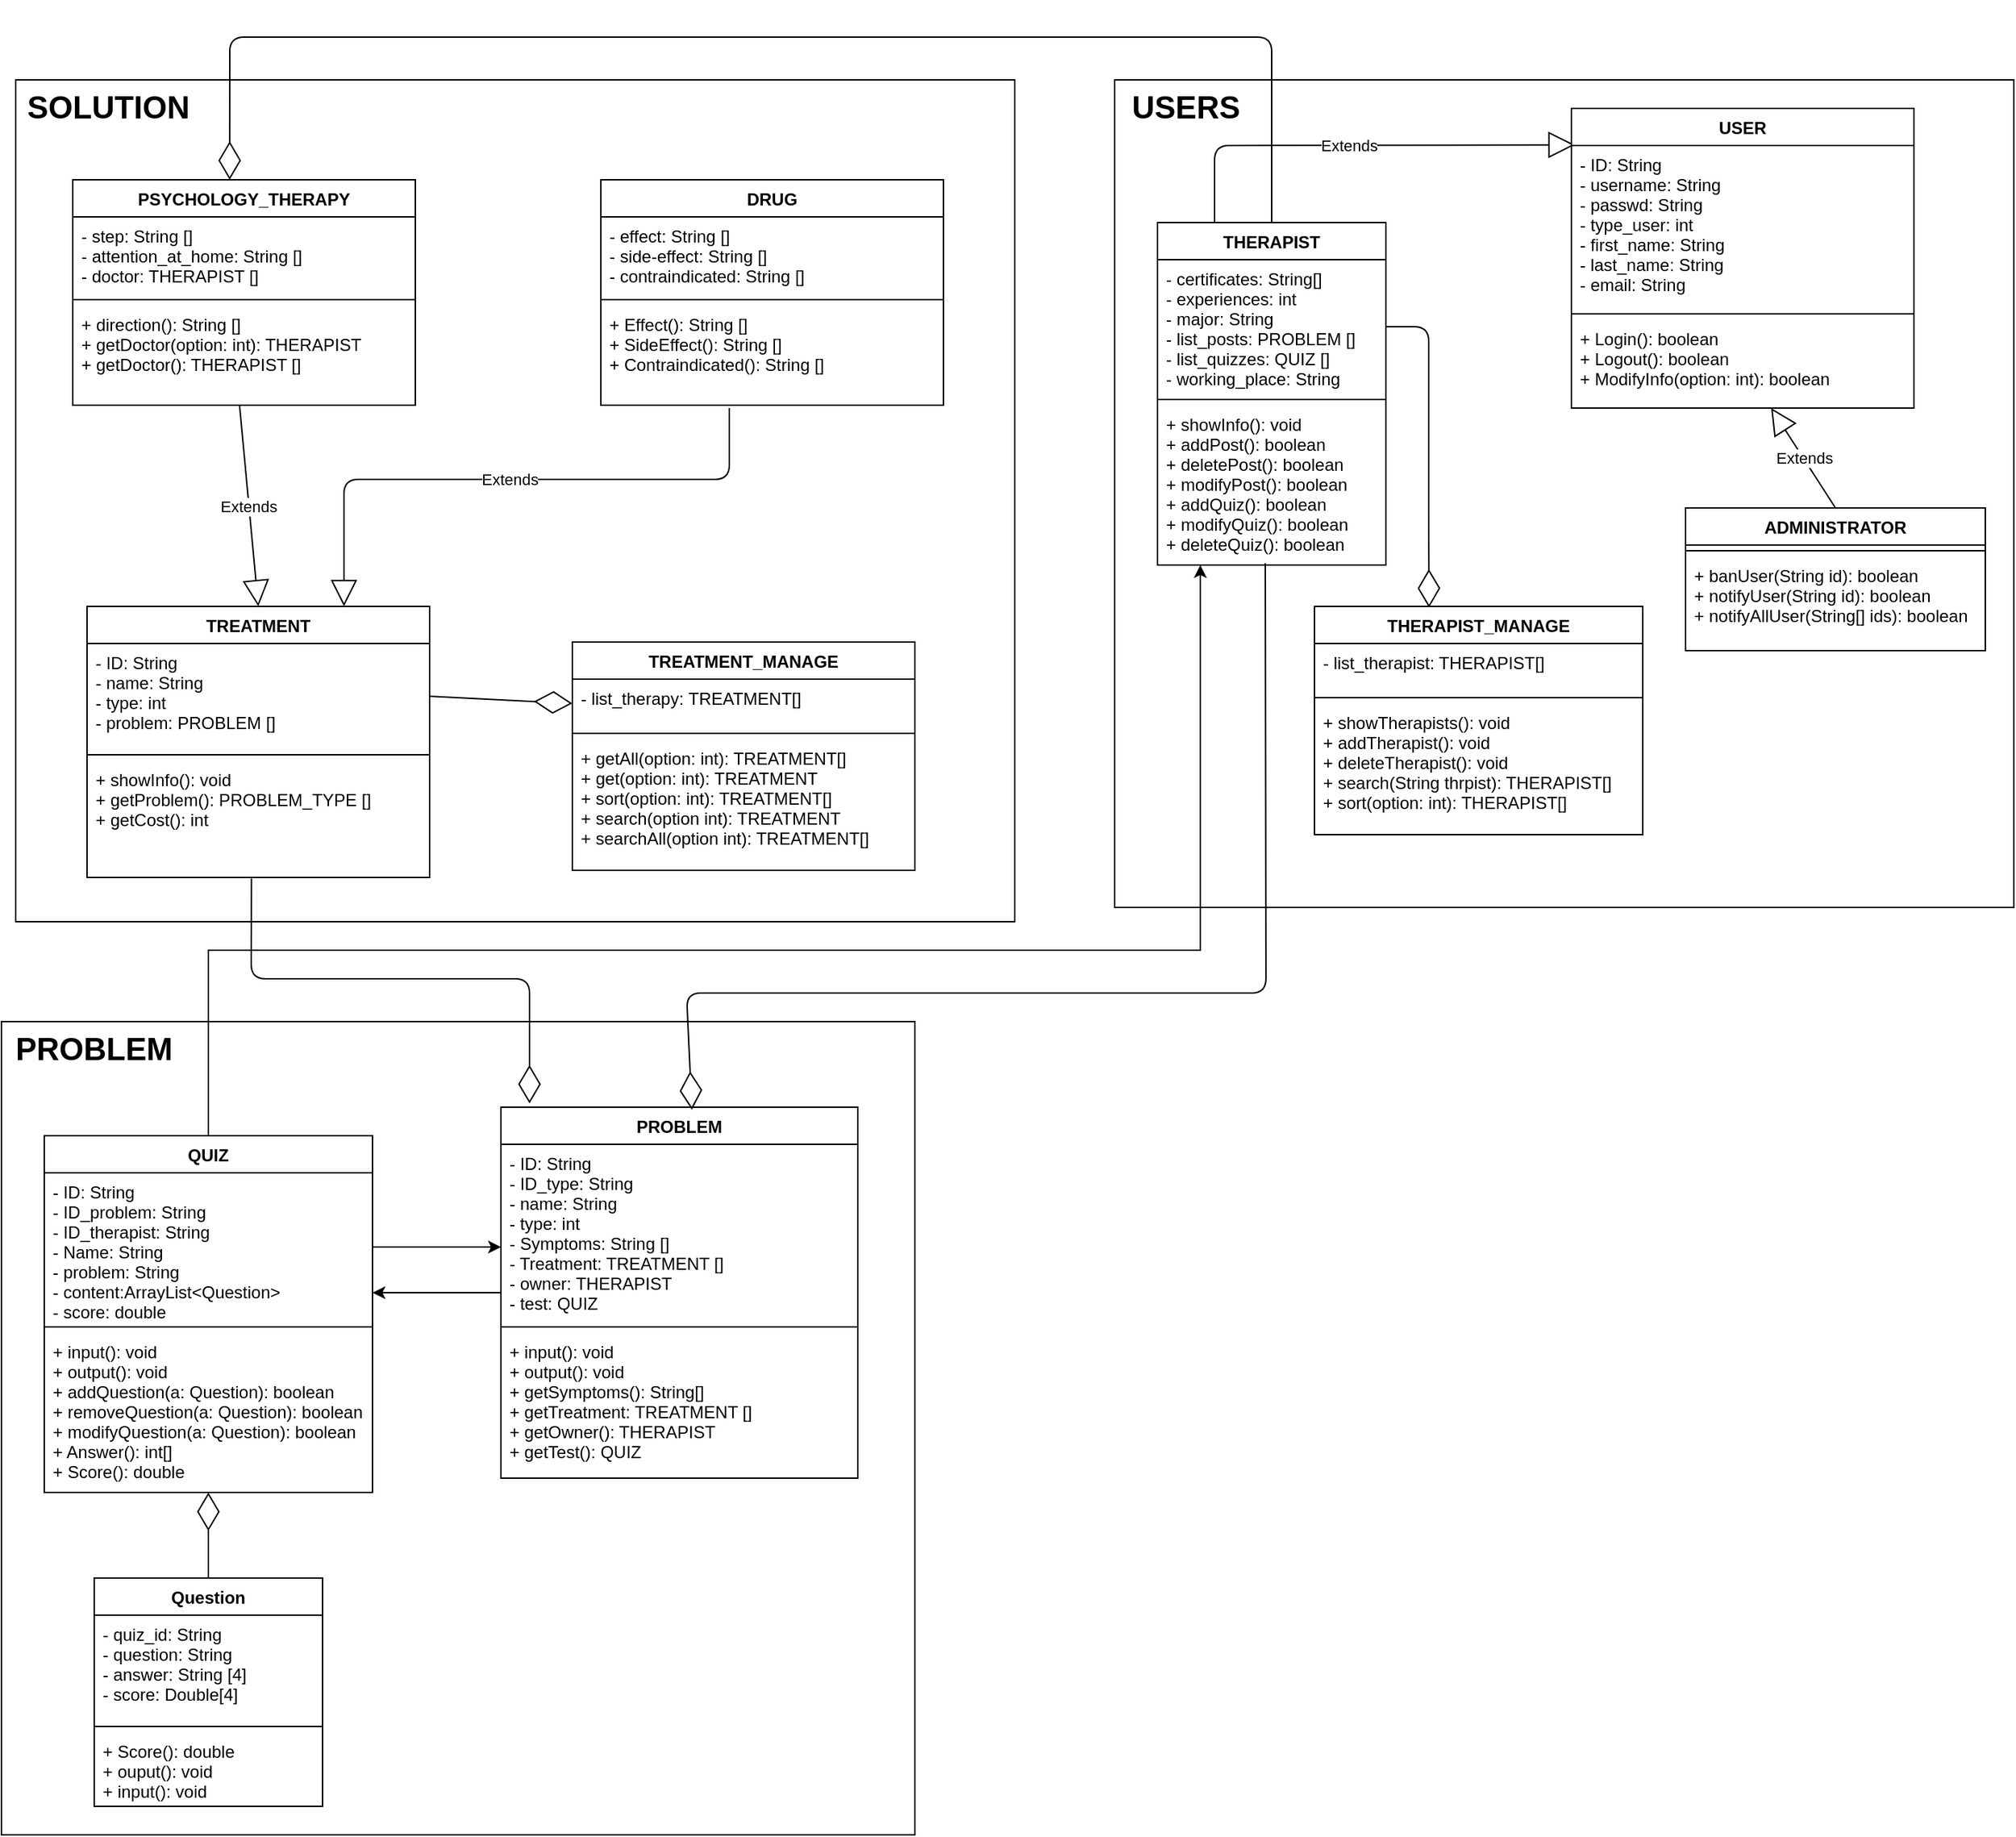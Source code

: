 <mxfile version="14.4.7" type="device"><diagram id="2wFxA05trV7IVHbEBfnq" name="Page-1"><mxGraphModel dx="2225" dy="1428" grid="1" gridSize="10" guides="1" tooltips="1" connect="1" arrows="1" fold="1" page="1" pageScale="1" pageWidth="1169" pageHeight="827" math="0" shadow="0"><root><mxCell id="0"/><mxCell id="1" parent="0"/><mxCell id="MoEqX-wjUPhCS5i4hQa_-6" value="" style="shape=folder;fontStyle=1;spacingTop=10;tabWidth=60;tabHeight=0;tabPosition=left;html=1;" parent="1" vertex="1"><mxGeometry x="-220" y="20" width="630" height="580" as="geometry"/></mxCell><mxCell id="MoEqX-wjUPhCS5i4hQa_-12" value="Extends" style="endArrow=block;endSize=16;endFill=0;html=1;entryX=0.01;entryY=-0.004;entryDx=0;entryDy=0;exitX=0.25;exitY=0;exitDx=0;exitDy=0;entryPerimeter=0;" parent="1" source="MoEqX-wjUPhCS5i4hQa_-7" target="MoEqX-wjUPhCS5i4hQa_-3" edge="1"><mxGeometry x="-0.03" width="160" relative="1" as="geometry"><mxPoint x="80" y="290" as="sourcePoint"/><mxPoint x="540" y="260" as="targetPoint"/><Array as="points"><mxPoint x="-150" y="66"/></Array><mxPoint as="offset"/></mxGeometry></mxCell><mxCell id="MoEqX-wjUPhCS5i4hQa_-2" value="USER" style="swimlane;fontStyle=1;align=center;verticalAlign=top;childLayout=stackLayout;horizontal=1;startSize=26;horizontalStack=0;resizeParent=1;resizeParentMax=0;resizeLast=0;collapsible=1;marginBottom=0;" parent="1" vertex="1"><mxGeometry x="100" y="40" width="240" height="210" as="geometry"><mxRectangle x="70" y="120" width="70" height="26" as="alternateBounds"/></mxGeometry></mxCell><mxCell id="MoEqX-wjUPhCS5i4hQa_-3" value="- ID: String&#10;- username: String&#10;- passwd: String&#10;- type_user: int&#10;- first_name: String&#10;- last_name: String&#10;- email: String" style="text;align=left;verticalAlign=top;spacingLeft=4;spacingRight=4;overflow=hidden;rotatable=0;points=[[0,0.5],[1,0.5]];portConstraint=eastwest;" parent="MoEqX-wjUPhCS5i4hQa_-2" vertex="1"><mxGeometry y="26" width="240" height="114" as="geometry"/></mxCell><mxCell id="MoEqX-wjUPhCS5i4hQa_-4" value="" style="line;strokeWidth=1;fillColor=none;align=left;verticalAlign=middle;spacingTop=-1;spacingLeft=3;spacingRight=3;rotatable=0;labelPosition=right;points=[];portConstraint=eastwest;" parent="MoEqX-wjUPhCS5i4hQa_-2" vertex="1"><mxGeometry y="140" width="240" height="8" as="geometry"/></mxCell><mxCell id="MoEqX-wjUPhCS5i4hQa_-5" value="+ Login(): boolean&#10;+ Logout(): boolean&#10;+ ModifyInfo(option: int): boolean" style="text;strokeColor=none;fillColor=none;align=left;verticalAlign=top;spacingLeft=4;spacingRight=4;overflow=hidden;rotatable=0;points=[[0,0.5],[1,0.5]];portConstraint=eastwest;" parent="MoEqX-wjUPhCS5i4hQa_-2" vertex="1"><mxGeometry y="148" width="240" height="62" as="geometry"/></mxCell><mxCell id="MoEqX-wjUPhCS5i4hQa_-26" value="" style="endArrow=diamondThin;endFill=0;endSize=24;html=1;exitX=1;exitY=0.5;exitDx=0;exitDy=0;entryX=0.349;entryY=0.005;entryDx=0;entryDy=0;entryPerimeter=0;" parent="1" source="MoEqX-wjUPhCS5i4hQa_-8" target="MoEqX-wjUPhCS5i4hQa_-20" edge="1"><mxGeometry width="160" relative="1" as="geometry"><mxPoint x="380" y="530" as="sourcePoint"/><mxPoint x="540" y="530" as="targetPoint"/><Array as="points"><mxPoint y="193"/><mxPoint y="330"/></Array></mxGeometry></mxCell><mxCell id="MoEqX-wjUPhCS5i4hQa_-7" value="THERAPIST" style="swimlane;fontStyle=1;align=center;verticalAlign=top;childLayout=stackLayout;horizontal=1;startSize=26;horizontalStack=0;resizeParent=1;resizeParentMax=0;resizeLast=0;collapsible=1;marginBottom=0;" parent="1" vertex="1"><mxGeometry x="-190" y="120" width="160" height="240" as="geometry"><mxRectangle x="70" y="120" width="70" height="26" as="alternateBounds"/></mxGeometry></mxCell><mxCell id="MoEqX-wjUPhCS5i4hQa_-8" value="- certificates: String[]&#10;- experiences: int&#10;- major: String&#10;- list_posts: PROBLEM []&#10;- list_quizzes: QUIZ []&#10;- working_place: String" style="text;strokeColor=none;fillColor=none;align=left;verticalAlign=top;spacingLeft=4;spacingRight=4;overflow=hidden;rotatable=0;points=[[0,0.5],[1,0.5]];portConstraint=eastwest;" parent="MoEqX-wjUPhCS5i4hQa_-7" vertex="1"><mxGeometry y="26" width="160" height="94" as="geometry"/></mxCell><mxCell id="MoEqX-wjUPhCS5i4hQa_-9" value="" style="line;strokeWidth=1;fillColor=none;align=left;verticalAlign=middle;spacingTop=-1;spacingLeft=3;spacingRight=3;rotatable=0;labelPosition=right;points=[];portConstraint=eastwest;" parent="MoEqX-wjUPhCS5i4hQa_-7" vertex="1"><mxGeometry y="120" width="160" height="8" as="geometry"/></mxCell><mxCell id="MoEqX-wjUPhCS5i4hQa_-10" value="+ showInfo(): void&#10;+ addPost(): boolean&#10;+ deletePost(): boolean&#10;+ modifyPost(): boolean&#10;+ addQuiz(): boolean&#10;+ modifyQuiz(): boolean&#10;+ deleteQuiz(): boolean" style="text;strokeColor=none;fillColor=none;align=left;verticalAlign=top;spacingLeft=4;spacingRight=4;overflow=hidden;rotatable=0;points=[[0,0.5],[1,0.5]];portConstraint=eastwest;" parent="MoEqX-wjUPhCS5i4hQa_-7" vertex="1"><mxGeometry y="128" width="160" height="112" as="geometry"/></mxCell><mxCell id="MoEqX-wjUPhCS5i4hQa_-20" value="THERAPIST_MANAGE" style="swimlane;fontStyle=1;align=center;verticalAlign=top;childLayout=stackLayout;horizontal=1;startSize=26;horizontalStack=0;resizeParent=1;resizeParentMax=0;resizeLast=0;collapsible=1;marginBottom=0;" parent="1" vertex="1"><mxGeometry x="-80" y="389" width="230" height="160" as="geometry"><mxRectangle x="70" y="120" width="70" height="26" as="alternateBounds"/></mxGeometry></mxCell><mxCell id="MoEqX-wjUPhCS5i4hQa_-21" value="- list_therapist: THERAPIST[]" style="text;strokeColor=none;fillColor=none;align=left;verticalAlign=top;spacingLeft=4;spacingRight=4;overflow=hidden;rotatable=0;points=[[0,0.5],[1,0.5]];portConstraint=eastwest;" parent="MoEqX-wjUPhCS5i4hQa_-20" vertex="1"><mxGeometry y="26" width="230" height="34" as="geometry"/></mxCell><mxCell id="MoEqX-wjUPhCS5i4hQa_-22" value="" style="line;strokeWidth=1;fillColor=none;align=left;verticalAlign=middle;spacingTop=-1;spacingLeft=3;spacingRight=3;rotatable=0;labelPosition=right;points=[];portConstraint=eastwest;" parent="MoEqX-wjUPhCS5i4hQa_-20" vertex="1"><mxGeometry y="60" width="230" height="8" as="geometry"/></mxCell><mxCell id="MoEqX-wjUPhCS5i4hQa_-23" value="+ showTherapists(): void&#10;+ addTherapist(): void&#10;+ deleteTherapist(): void&#10;+ search(String thrpist): THERAPIST[]&#10;+ sort(option: int): THERAPIST[]" style="text;strokeColor=none;fillColor=none;align=left;verticalAlign=top;spacingLeft=4;spacingRight=4;overflow=hidden;rotatable=0;points=[[0,0.5],[1,0.5]];portConstraint=eastwest;" parent="MoEqX-wjUPhCS5i4hQa_-20" vertex="1"><mxGeometry y="68" width="230" height="92" as="geometry"/></mxCell><mxCell id="MoEqX-wjUPhCS5i4hQa_-13" value="ADMINISTRATOR" style="swimlane;fontStyle=1;align=center;verticalAlign=top;childLayout=stackLayout;horizontal=1;startSize=26;horizontalStack=0;resizeParent=1;resizeParentMax=0;resizeLast=0;collapsible=1;marginBottom=0;" parent="1" vertex="1"><mxGeometry x="180" y="320" width="210" height="100" as="geometry"><mxRectangle x="70" y="120" width="70" height="26" as="alternateBounds"/></mxGeometry></mxCell><mxCell id="MoEqX-wjUPhCS5i4hQa_-15" value="" style="line;strokeWidth=1;fillColor=none;align=left;verticalAlign=middle;spacingTop=-1;spacingLeft=3;spacingRight=3;rotatable=0;labelPosition=right;points=[];portConstraint=eastwest;" parent="MoEqX-wjUPhCS5i4hQa_-13" vertex="1"><mxGeometry y="26" width="210" height="8" as="geometry"/></mxCell><mxCell id="MoEqX-wjUPhCS5i4hQa_-16" value="+ banUser(String id): boolean&#10;+ notifyUser(String id): boolean&#10;+ notifyAllUser(String[] ids): boolean" style="text;strokeColor=none;fillColor=none;align=left;verticalAlign=top;spacingLeft=4;spacingRight=4;overflow=hidden;rotatable=0;points=[[0,0.5],[1,0.5]];portConstraint=eastwest;" parent="MoEqX-wjUPhCS5i4hQa_-13" vertex="1"><mxGeometry y="34" width="210" height="66" as="geometry"/></mxCell><mxCell id="MoEqX-wjUPhCS5i4hQa_-30" value="Extends" style="endArrow=block;endSize=16;endFill=0;html=1;exitX=0.5;exitY=0;exitDx=0;exitDy=0;" parent="1" source="MoEqX-wjUPhCS5i4hQa_-13" target="MoEqX-wjUPhCS5i4hQa_-5" edge="1"><mxGeometry width="160" relative="1" as="geometry"><mxPoint x="30" y="340" as="sourcePoint"/><mxPoint x="190" y="340" as="targetPoint"/></mxGeometry></mxCell><mxCell id="MoEqX-wjUPhCS5i4hQa_-31" value="&lt;br&gt;" style="shape=folder;fontStyle=1;spacingTop=10;tabWidth=70;tabHeight=0;tabPosition=left;html=1;" parent="1" vertex="1"><mxGeometry x="-990" y="20" width="700" height="590" as="geometry"/></mxCell><mxCell id="MoEqX-wjUPhCS5i4hQa_-44" value="TREATMENT" style="swimlane;fontStyle=1;align=center;verticalAlign=top;childLayout=stackLayout;horizontal=1;startSize=26;horizontalStack=0;resizeParent=1;resizeParentMax=0;resizeLast=0;collapsible=1;marginBottom=0;" parent="1" vertex="1"><mxGeometry x="-940" y="389" width="240" height="190" as="geometry"><mxRectangle x="70" y="120" width="70" height="26" as="alternateBounds"/></mxGeometry></mxCell><mxCell id="MoEqX-wjUPhCS5i4hQa_-45" value="- ID: String&#10;- name: String&#10;- type: int&#10;- problem: PROBLEM []" style="text;align=left;verticalAlign=top;spacingLeft=4;spacingRight=4;overflow=hidden;rotatable=0;points=[[0,0.5],[1,0.5]];portConstraint=eastwest;" parent="MoEqX-wjUPhCS5i4hQa_-44" vertex="1"><mxGeometry y="26" width="240" height="74" as="geometry"/></mxCell><mxCell id="MoEqX-wjUPhCS5i4hQa_-46" value="" style="line;strokeWidth=1;fillColor=none;align=left;verticalAlign=middle;spacingTop=-1;spacingLeft=3;spacingRight=3;rotatable=0;labelPosition=right;points=[];portConstraint=eastwest;" parent="MoEqX-wjUPhCS5i4hQa_-44" vertex="1"><mxGeometry y="100" width="240" height="8" as="geometry"/></mxCell><mxCell id="MoEqX-wjUPhCS5i4hQa_-47" value="+ showInfo(): void&#10;+ getProblem(): PROBLEM_TYPE []&#10;+ getCost(): int" style="text;strokeColor=none;fillColor=none;align=left;verticalAlign=top;spacingLeft=4;spacingRight=4;overflow=hidden;rotatable=0;points=[[0,0.5],[1,0.5]];portConstraint=eastwest;" parent="MoEqX-wjUPhCS5i4hQa_-44" vertex="1"><mxGeometry y="108" width="240" height="82" as="geometry"/></mxCell><mxCell id="MoEqX-wjUPhCS5i4hQa_-48" value="TREATMENT_MANAGE" style="swimlane;fontStyle=1;align=center;verticalAlign=top;childLayout=stackLayout;horizontal=1;startSize=26;horizontalStack=0;resizeParent=1;resizeParentMax=0;resizeLast=0;collapsible=1;marginBottom=0;" parent="1" vertex="1"><mxGeometry x="-600" y="414" width="240" height="160" as="geometry"><mxRectangle x="70" y="120" width="70" height="26" as="alternateBounds"/></mxGeometry></mxCell><mxCell id="MoEqX-wjUPhCS5i4hQa_-49" value="- list_therapy: TREATMENT[]" style="text;align=left;verticalAlign=top;spacingLeft=4;spacingRight=4;overflow=hidden;rotatable=0;points=[[0,0.5],[1,0.5]];portConstraint=eastwest;fontStyle=0" parent="MoEqX-wjUPhCS5i4hQa_-48" vertex="1"><mxGeometry y="26" width="240" height="34" as="geometry"/></mxCell><mxCell id="MoEqX-wjUPhCS5i4hQa_-50" value="" style="line;strokeWidth=1;fillColor=none;align=left;verticalAlign=middle;spacingTop=-1;spacingLeft=3;spacingRight=3;rotatable=0;labelPosition=right;points=[];portConstraint=eastwest;" parent="MoEqX-wjUPhCS5i4hQa_-48" vertex="1"><mxGeometry y="60" width="240" height="8" as="geometry"/></mxCell><mxCell id="MoEqX-wjUPhCS5i4hQa_-51" value="+ getAll(option: int): TREATMENT[]&#10;+ get(option: int): TREATMENT&#10;+ sort(option: int): TREATMENT[]&#10;+ search(option int): TREATMENT&#10;+ searchAll(option int): TREATMENT[]" style="text;strokeColor=none;fillColor=none;align=left;verticalAlign=top;spacingLeft=4;spacingRight=4;overflow=hidden;rotatable=0;points=[[0,0.5],[1,0.5]];portConstraint=eastwest;" parent="MoEqX-wjUPhCS5i4hQa_-48" vertex="1"><mxGeometry y="68" width="240" height="92" as="geometry"/></mxCell><mxCell id="MoEqX-wjUPhCS5i4hQa_-59" value="PSYCHOLOGY_THERAPY" style="swimlane;fontStyle=1;align=center;verticalAlign=top;childLayout=stackLayout;horizontal=1;startSize=26;horizontalStack=0;resizeParent=1;resizeParentMax=0;resizeLast=0;collapsible=1;marginBottom=0;" parent="1" vertex="1"><mxGeometry x="-950" y="90" width="240" height="158" as="geometry"><mxRectangle x="70" y="120" width="70" height="26" as="alternateBounds"/></mxGeometry></mxCell><mxCell id="MoEqX-wjUPhCS5i4hQa_-60" value="- step: String []&#10;- attention_at_home: String []&#10;- doctor: THERAPIST []" style="text;align=left;verticalAlign=top;spacingLeft=4;spacingRight=4;overflow=hidden;rotatable=0;points=[[0,0.5],[1,0.5]];portConstraint=eastwest;" parent="MoEqX-wjUPhCS5i4hQa_-59" vertex="1"><mxGeometry y="26" width="240" height="54" as="geometry"/></mxCell><mxCell id="MoEqX-wjUPhCS5i4hQa_-61" value="" style="line;strokeWidth=1;fillColor=none;align=left;verticalAlign=middle;spacingTop=-1;spacingLeft=3;spacingRight=3;rotatable=0;labelPosition=right;points=[];portConstraint=eastwest;" parent="MoEqX-wjUPhCS5i4hQa_-59" vertex="1"><mxGeometry y="80" width="240" height="8" as="geometry"/></mxCell><mxCell id="MoEqX-wjUPhCS5i4hQa_-62" value="+ direction(): String []&#10;+ getDoctor(option: int): THERAPIST&#10;+ getDoctor(): THERAPIST []" style="text;strokeColor=none;fillColor=none;align=left;verticalAlign=top;spacingLeft=4;spacingRight=4;overflow=hidden;rotatable=0;points=[[0,0.5],[1,0.5]];portConstraint=eastwest;" parent="MoEqX-wjUPhCS5i4hQa_-59" vertex="1"><mxGeometry y="88" width="240" height="70" as="geometry"/></mxCell><mxCell id="MoEqX-wjUPhCS5i4hQa_-63" value="DRUG" style="swimlane;fontStyle=1;align=center;verticalAlign=top;childLayout=stackLayout;horizontal=1;startSize=26;horizontalStack=0;resizeParent=1;resizeParentMax=0;resizeLast=0;collapsible=1;marginBottom=0;" parent="1" vertex="1"><mxGeometry x="-580" y="90" width="240" height="158" as="geometry"><mxRectangle x="70" y="120" width="70" height="26" as="alternateBounds"/></mxGeometry></mxCell><mxCell id="MoEqX-wjUPhCS5i4hQa_-64" value="- effect: String []&#10;- side-effect: String []&#10;- contraindicated: String []" style="text;align=left;verticalAlign=top;spacingLeft=4;spacingRight=4;overflow=hidden;rotatable=0;points=[[0,0.5],[1,0.5]];portConstraint=eastwest;" parent="MoEqX-wjUPhCS5i4hQa_-63" vertex="1"><mxGeometry y="26" width="240" height="54" as="geometry"/></mxCell><mxCell id="MoEqX-wjUPhCS5i4hQa_-65" value="" style="line;strokeWidth=1;fillColor=none;align=left;verticalAlign=middle;spacingTop=-1;spacingLeft=3;spacingRight=3;rotatable=0;labelPosition=right;points=[];portConstraint=eastwest;" parent="MoEqX-wjUPhCS5i4hQa_-63" vertex="1"><mxGeometry y="80" width="240" height="8" as="geometry"/></mxCell><mxCell id="MoEqX-wjUPhCS5i4hQa_-66" value="+ Effect(): String []&#10;+ SideEffect(): String []&#10;+ Contraindicated(): String []" style="text;strokeColor=none;fillColor=none;align=left;verticalAlign=top;spacingLeft=4;spacingRight=4;overflow=hidden;rotatable=0;points=[[0,0.5],[1,0.5]];portConstraint=eastwest;" parent="MoEqX-wjUPhCS5i4hQa_-63" vertex="1"><mxGeometry y="88" width="240" height="70" as="geometry"/></mxCell><mxCell id="MoEqX-wjUPhCS5i4hQa_-67" value="Extends" style="endArrow=block;endSize=16;endFill=0;html=1;exitX=0.487;exitY=1.007;exitDx=0;exitDy=0;exitPerimeter=0;entryX=0.5;entryY=0;entryDx=0;entryDy=0;" parent="1" source="MoEqX-wjUPhCS5i4hQa_-62" target="MoEqX-wjUPhCS5i4hQa_-44" edge="1"><mxGeometry width="160" relative="1" as="geometry"><mxPoint x="-990" y="350" as="sourcePoint"/><mxPoint x="-830" y="350" as="targetPoint"/></mxGeometry></mxCell><mxCell id="MoEqX-wjUPhCS5i4hQa_-68" value="Extends" style="endArrow=block;endSize=16;endFill=0;html=1;entryX=0.75;entryY=0;entryDx=0;entryDy=0;" parent="1" target="MoEqX-wjUPhCS5i4hQa_-44" edge="1"><mxGeometry width="160" relative="1" as="geometry"><mxPoint x="-490" y="250" as="sourcePoint"/><mxPoint x="-830" y="350" as="targetPoint"/><Array as="points"><mxPoint x="-490" y="250"/><mxPoint x="-490" y="300"/><mxPoint x="-760" y="300"/></Array></mxGeometry></mxCell><mxCell id="MoEqX-wjUPhCS5i4hQa_-69" value="" style="endArrow=diamondThin;endFill=0;endSize=24;html=1;exitX=0.5;exitY=0;exitDx=0;exitDy=0;entryX=0.458;entryY=0;entryDx=0;entryDy=0;entryPerimeter=0;" parent="1" source="MoEqX-wjUPhCS5i4hQa_-7" target="MoEqX-wjUPhCS5i4hQa_-59" edge="1"><mxGeometry width="160" relative="1" as="geometry"><mxPoint x="-640" y="210" as="sourcePoint"/><mxPoint x="-480" y="210" as="targetPoint"/><Array as="points"><mxPoint x="-110" y="-10"/><mxPoint x="-840" y="-10"/></Array></mxGeometry></mxCell><mxCell id="MoEqX-wjUPhCS5i4hQa_-70" value="" style="endArrow=diamondThin;endFill=0;endSize=24;html=1;exitX=1;exitY=0.5;exitDx=0;exitDy=0;entryX=0;entryY=0.5;entryDx=0;entryDy=0;" parent="1" source="MoEqX-wjUPhCS5i4hQa_-45" target="MoEqX-wjUPhCS5i4hQa_-49" edge="1"><mxGeometry width="160" relative="1" as="geometry"><mxPoint x="-1120" y="500" as="sourcePoint"/><mxPoint x="-960" y="500" as="targetPoint"/></mxGeometry></mxCell><mxCell id="MoEqX-wjUPhCS5i4hQa_-71" value="" style="shape=folder;fontStyle=1;spacingTop=10;tabWidth=50;tabHeight=0;tabPosition=left;html=1;" parent="1" vertex="1"><mxGeometry x="-1000" y="680" width="640" height="570" as="geometry"/></mxCell><mxCell id="MoEqX-wjUPhCS5i4hQa_-72" value="PROBLEM" style="swimlane;fontStyle=1;align=center;verticalAlign=top;childLayout=stackLayout;horizontal=1;startSize=26;horizontalStack=0;resizeParent=1;resizeParentMax=0;resizeLast=0;collapsible=1;marginBottom=0;" parent="1" vertex="1"><mxGeometry x="-650" y="740" width="250" height="260" as="geometry"/></mxCell><mxCell id="MoEqX-wjUPhCS5i4hQa_-73" value="- ID: String&#10;- ID_type: String&#10;- name: String&#10;- type: int&#10;- Symptoms: String []&#10;- Treatment: TREATMENT []&#10;- owner: THERAPIST&#10;- test: QUIZ" style="text;strokeColor=none;fillColor=none;align=left;verticalAlign=top;spacingLeft=4;spacingRight=4;overflow=hidden;rotatable=0;points=[[0,0.5],[1,0.5]];portConstraint=eastwest;" parent="MoEqX-wjUPhCS5i4hQa_-72" vertex="1"><mxGeometry y="26" width="250" height="124" as="geometry"/></mxCell><mxCell id="MoEqX-wjUPhCS5i4hQa_-74" value="" style="line;strokeWidth=1;fillColor=none;align=left;verticalAlign=middle;spacingTop=-1;spacingLeft=3;spacingRight=3;rotatable=0;labelPosition=right;points=[];portConstraint=eastwest;" parent="MoEqX-wjUPhCS5i4hQa_-72" vertex="1"><mxGeometry y="150" width="250" height="8" as="geometry"/></mxCell><mxCell id="MoEqX-wjUPhCS5i4hQa_-75" value="+ input(): void&#10;+ output(): void&#10;+ getSymptoms(): String[]&#10;+ getTreatment: TREATMENT []&#10;+ getOwner(): THERAPIST&#10;+ getTest(): QUIZ&#10;" style="text;strokeColor=none;fillColor=none;align=left;verticalAlign=top;spacingLeft=4;spacingRight=4;overflow=hidden;rotatable=0;points=[[0,0.5],[1,0.5]];portConstraint=eastwest;" parent="MoEqX-wjUPhCS5i4hQa_-72" vertex="1"><mxGeometry y="158" width="250" height="102" as="geometry"/></mxCell><mxCell id="kpAH4d4QkdiqtC8DC7e6-28" style="edgeStyle=orthogonalEdgeStyle;rounded=0;orthogonalLoop=1;jettySize=auto;html=1;exitX=0.5;exitY=0;exitDx=0;exitDy=0;" parent="1" source="kpAH4d4QkdiqtC8DC7e6-1" target="MoEqX-wjUPhCS5i4hQa_-10" edge="1"><mxGeometry relative="1" as="geometry"><Array as="points"><mxPoint x="-855" y="630"/><mxPoint x="-160" y="630"/></Array></mxGeometry></mxCell><mxCell id="kpAH4d4QkdiqtC8DC7e6-1" value="QUIZ" style="swimlane;fontStyle=1;align=center;verticalAlign=top;childLayout=stackLayout;horizontal=1;startSize=26;horizontalStack=0;resizeParent=1;resizeParentMax=0;resizeLast=0;collapsible=1;marginBottom=0;" parent="1" vertex="1"><mxGeometry x="-970" y="760" width="230" height="250" as="geometry"/></mxCell><mxCell id="kpAH4d4QkdiqtC8DC7e6-2" value="- ID: String&#10;- ID_problem: String&#10;- ID_therapist: String&#10;- Name: String&#10;- problem: String&#10;- content:ArrayList&lt;Question&gt;&#10;- score: double" style="text;strokeColor=none;fillColor=none;align=left;verticalAlign=top;spacingLeft=4;spacingRight=4;overflow=hidden;rotatable=0;points=[[0,0.5],[1,0.5]];portConstraint=eastwest;" parent="kpAH4d4QkdiqtC8DC7e6-1" vertex="1"><mxGeometry y="26" width="230" height="104" as="geometry"/></mxCell><mxCell id="kpAH4d4QkdiqtC8DC7e6-3" value="" style="line;strokeWidth=1;fillColor=none;align=left;verticalAlign=middle;spacingTop=-1;spacingLeft=3;spacingRight=3;rotatable=0;labelPosition=right;points=[];portConstraint=eastwest;" parent="kpAH4d4QkdiqtC8DC7e6-1" vertex="1"><mxGeometry y="130" width="230" height="8" as="geometry"/></mxCell><mxCell id="kpAH4d4QkdiqtC8DC7e6-4" value="+ input(): void&#10;+ output(): void&#10;+ addQuestion(a: Question): boolean&#10;+ removeQuestion(a: Question): boolean&#10;+ modifyQuestion(a: Question): boolean&#10;+ Answer(): int[]&#10;+ Score(): double" style="text;strokeColor=none;fillColor=none;align=left;verticalAlign=top;spacingLeft=4;spacingRight=4;overflow=hidden;rotatable=0;points=[[0,0.5],[1,0.5]];portConstraint=eastwest;" parent="kpAH4d4QkdiqtC8DC7e6-1" vertex="1"><mxGeometry y="138" width="230" height="112" as="geometry"/></mxCell><mxCell id="kpAH4d4QkdiqtC8DC7e6-13" value="" style="endArrow=diamondThin;endFill=0;endSize=24;html=1;exitX=0.472;exitY=0.989;exitDx=0;exitDy=0;exitPerimeter=0;entryX=0.535;entryY=0.007;entryDx=0;entryDy=0;entryPerimeter=0;" parent="1" source="MoEqX-wjUPhCS5i4hQa_-10" target="MoEqX-wjUPhCS5i4hQa_-72" edge="1"><mxGeometry width="160" relative="1" as="geometry"><mxPoint x="-390" y="590" as="sourcePoint"/><mxPoint x="-230" y="590" as="targetPoint"/><Array as="points"><mxPoint x="-114" y="660"/><mxPoint x="-240" y="660"/><mxPoint x="-520" y="660"/></Array></mxGeometry></mxCell><mxCell id="kpAH4d4QkdiqtC8DC7e6-15" value="Question" style="swimlane;fontStyle=1;align=center;verticalAlign=top;childLayout=stackLayout;horizontal=1;startSize=26;horizontalStack=0;resizeParent=1;resizeParentMax=0;resizeLast=0;collapsible=1;marginBottom=0;" parent="1" vertex="1"><mxGeometry x="-935" y="1070" width="160" height="160" as="geometry"/></mxCell><mxCell id="kpAH4d4QkdiqtC8DC7e6-16" value="- quiz_id: String&#10;- question: String&#10;- answer: String [4]&#10;- score: Double[4]" style="text;strokeColor=none;fillColor=none;align=left;verticalAlign=top;spacingLeft=4;spacingRight=4;overflow=hidden;rotatable=0;points=[[0,0.5],[1,0.5]];portConstraint=eastwest;" parent="kpAH4d4QkdiqtC8DC7e6-15" vertex="1"><mxGeometry y="26" width="160" height="74" as="geometry"/></mxCell><mxCell id="kpAH4d4QkdiqtC8DC7e6-17" value="" style="line;strokeWidth=1;fillColor=none;align=left;verticalAlign=middle;spacingTop=-1;spacingLeft=3;spacingRight=3;rotatable=0;labelPosition=right;points=[];portConstraint=eastwest;" parent="kpAH4d4QkdiqtC8DC7e6-15" vertex="1"><mxGeometry y="100" width="160" height="8" as="geometry"/></mxCell><mxCell id="kpAH4d4QkdiqtC8DC7e6-18" value="+ Score(): double&#10;+ ouput(): void&#10;+ input(): void" style="text;strokeColor=none;fillColor=none;align=left;verticalAlign=top;spacingLeft=4;spacingRight=4;overflow=hidden;rotatable=0;points=[[0,0.5],[1,0.5]];portConstraint=eastwest;" parent="kpAH4d4QkdiqtC8DC7e6-15" vertex="1"><mxGeometry y="108" width="160" height="52" as="geometry"/></mxCell><mxCell id="kpAH4d4QkdiqtC8DC7e6-24" style="edgeStyle=orthogonalEdgeStyle;rounded=0;orthogonalLoop=1;jettySize=auto;html=1;exitX=0;exitY=0.5;exitDx=0;exitDy=0;entryX=1;entryY=0.808;entryDx=0;entryDy=0;entryPerimeter=0;" parent="1" source="MoEqX-wjUPhCS5i4hQa_-73" target="kpAH4d4QkdiqtC8DC7e6-2" edge="1"><mxGeometry relative="1" as="geometry"><Array as="points"><mxPoint x="-650" y="870"/></Array></mxGeometry></mxCell><mxCell id="kpAH4d4QkdiqtC8DC7e6-26" value="" style="endArrow=diamondThin;endFill=0;endSize=24;html=1;exitX=0.48;exitY=1.009;exitDx=0;exitDy=0;exitPerimeter=0;entryX=0.08;entryY=-0.01;entryDx=0;entryDy=0;entryPerimeter=0;" parent="1" source="MoEqX-wjUPhCS5i4hQa_-47" target="MoEqX-wjUPhCS5i4hQa_-72" edge="1"><mxGeometry width="160" relative="1" as="geometry"><mxPoint x="-710" y="720" as="sourcePoint"/><mxPoint x="-590" y="742" as="targetPoint"/><Array as="points"><mxPoint x="-825" y="650"/><mxPoint x="-770" y="650"/><mxPoint x="-700" y="650"/><mxPoint x="-630" y="650"/></Array></mxGeometry></mxCell><mxCell id="kpAH4d4QkdiqtC8DC7e6-27" style="edgeStyle=orthogonalEdgeStyle;rounded=0;orthogonalLoop=1;jettySize=auto;html=1;exitX=1;exitY=0.5;exitDx=0;exitDy=0;" parent="1" source="kpAH4d4QkdiqtC8DC7e6-2" edge="1"><mxGeometry relative="1" as="geometry"><mxPoint x="-650" y="838" as="targetPoint"/></mxGeometry></mxCell><mxCell id="kpAH4d4QkdiqtC8DC7e6-29" value="SOLUTION" style="text;html=1;strokeColor=none;fillColor=none;align=center;verticalAlign=middle;whiteSpace=wrap;rounded=0;fontStyle=1;fontSize=22;" parent="1" vertex="1"><mxGeometry x="-970" y="20" width="90" height="40" as="geometry"/></mxCell><mxCell id="kpAH4d4QkdiqtC8DC7e6-31" value="USERS" style="text;html=1;strokeColor=none;fillColor=none;align=center;verticalAlign=middle;whiteSpace=wrap;rounded=0;fontStyle=1;fontSize=22;" parent="1" vertex="1"><mxGeometry x="-290" y="20" width="240" height="40" as="geometry"/></mxCell><mxCell id="kpAH4d4QkdiqtC8DC7e6-32" value="PROBLEM" style="text;html=1;strokeColor=none;fillColor=none;align=center;verticalAlign=middle;whiteSpace=wrap;rounded=0;fontStyle=1;fontSize=22;" parent="1" vertex="1"><mxGeometry x="-980" y="680" width="90" height="40" as="geometry"/></mxCell><mxCell id="kpAH4d4QkdiqtC8DC7e6-33" value="" style="endArrow=diamondThin;endFill=0;endSize=24;html=1;fontSize=22;exitX=0.5;exitY=0;exitDx=0;exitDy=0;" parent="1" source="kpAH4d4QkdiqtC8DC7e6-15" target="kpAH4d4QkdiqtC8DC7e6-4" edge="1"><mxGeometry width="160" relative="1" as="geometry"><mxPoint x="-690" y="1000" as="sourcePoint"/><mxPoint x="-530" y="1000" as="targetPoint"/></mxGeometry></mxCell></root></mxGraphModel></diagram></mxfile>